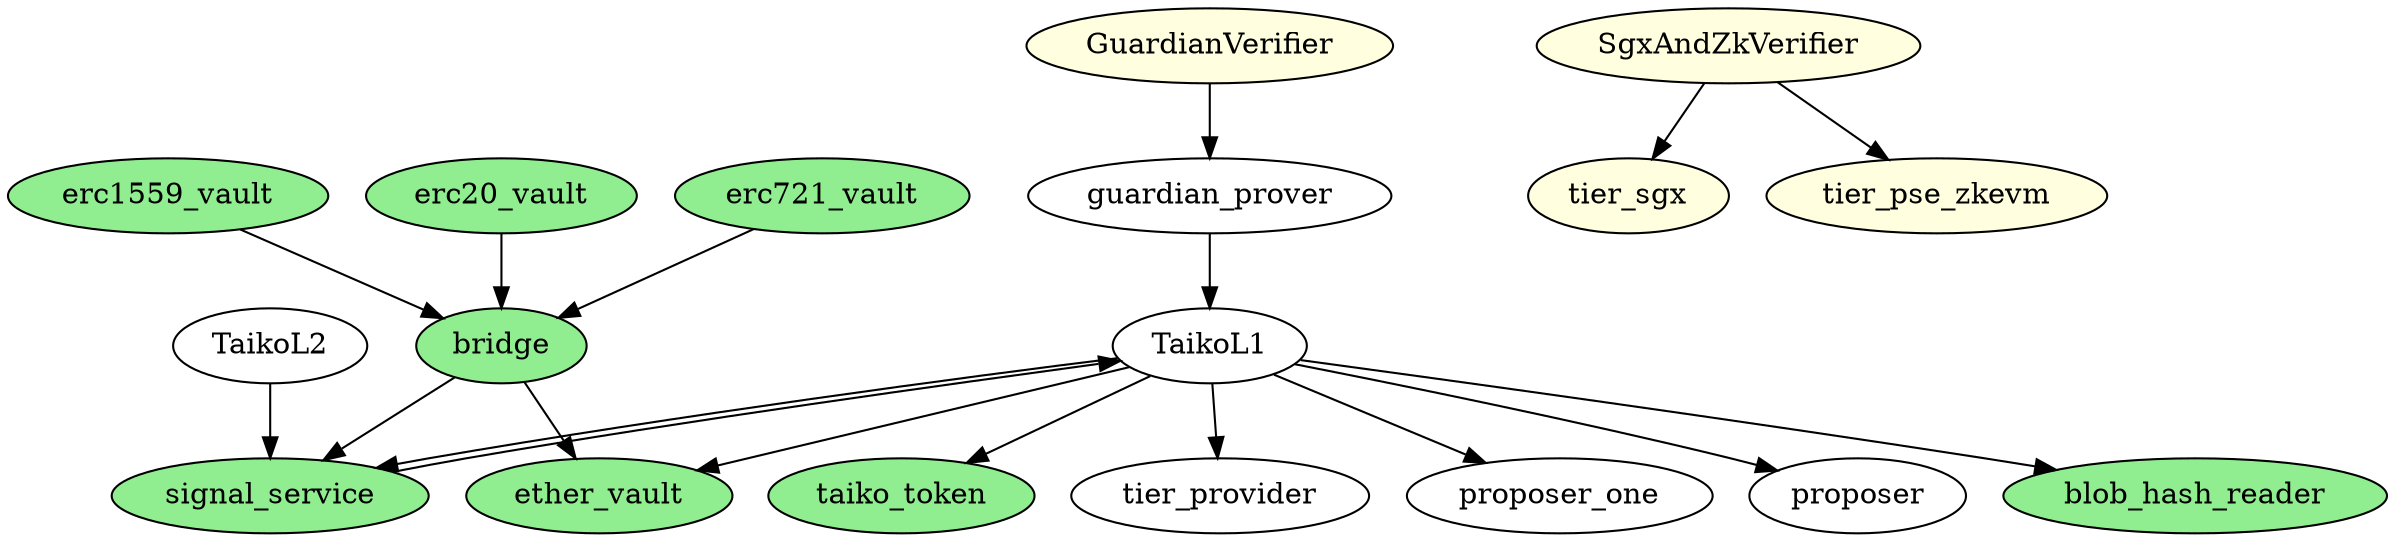 digraph G {
  taiko [label="TaikoL1"]
  taiko_l2 [label="TaikoL2"]
  erc1559_vault [style=filled, fillcolor=lightgreen]
  erc20_vault [style=filled, fillcolor=lightgreen]
  erc721_vault [style=filled, fillcolor=lightgreen]
  signal_service [style=filled, fillcolor=lightgreen]
  blob_hash_reader [style=filled, fillcolor=lightgreen]
  taiko_token [style=filled, fillcolor=lightgreen]
  ether_vault [style=filled, fillcolor=lightgreen]
  bridge [style=filled, fillcolor=lightgreen]


  SgxAndZkVerifier [style=filled, fillcolor=lightyellow]
  GuardianVerifier [style=filled, fillcolor=lightyellow]
  tier_sgx [style=filled, fillcolor=lightyellow]
  tier_pse_zkevm [style=filled, fillcolor=lightyellow]


  rankdir=TB;
  erc1559_vault -> bridge;
  erc20_vault -> bridge;
  erc721_vault -> bridge;
  bridge -> ether_vault;
  bridge -> signal_service;
  // bridge -> taiko;
  taiko_l2 -> signal_service;
  taiko -> tier_provider;
  taiko -> signal_service;
  taiko -> blob_hash_reader;
  taiko -> proposer_one;
  taiko -> proposer;
  taiko -> taiko_token;
  taiko -> ether_vault;
  guardian_prover -> taiko;
  signal_service -> taiko;
  SgxAndZkVerifier -> tier_sgx;
  SgxAndZkVerifier -> tier_pse_zkevm;
  GuardianVerifier -> guardian_prover;
}

// dot -Tpdf contract_graph.dot -o contract_graph.pdf